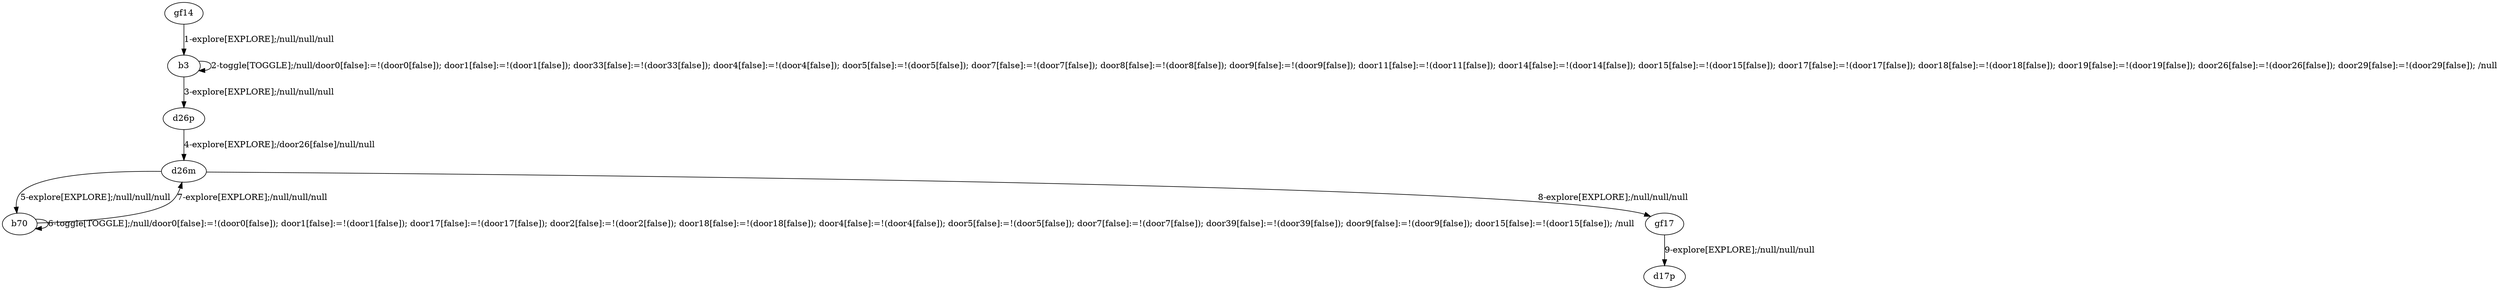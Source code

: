 # Total number of goals covered by this test: 1
# b70 --> d26m

digraph g {
"gf14" -> "b3" [label = "1-explore[EXPLORE];/null/null/null"];
"b3" -> "b3" [label = "2-toggle[TOGGLE];/null/door0[false]:=!(door0[false]); door1[false]:=!(door1[false]); door33[false]:=!(door33[false]); door4[false]:=!(door4[false]); door5[false]:=!(door5[false]); door7[false]:=!(door7[false]); door8[false]:=!(door8[false]); door9[false]:=!(door9[false]); door11[false]:=!(door11[false]); door14[false]:=!(door14[false]); door15[false]:=!(door15[false]); door17[false]:=!(door17[false]); door18[false]:=!(door18[false]); door19[false]:=!(door19[false]); door26[false]:=!(door26[false]); door29[false]:=!(door29[false]); /null"];
"b3" -> "d26p" [label = "3-explore[EXPLORE];/null/null/null"];
"d26p" -> "d26m" [label = "4-explore[EXPLORE];/door26[false]/null/null"];
"d26m" -> "b70" [label = "5-explore[EXPLORE];/null/null/null"];
"b70" -> "b70" [label = "6-toggle[TOGGLE];/null/door0[false]:=!(door0[false]); door1[false]:=!(door1[false]); door17[false]:=!(door17[false]); door2[false]:=!(door2[false]); door18[false]:=!(door18[false]); door4[false]:=!(door4[false]); door5[false]:=!(door5[false]); door7[false]:=!(door7[false]); door39[false]:=!(door39[false]); door9[false]:=!(door9[false]); door15[false]:=!(door15[false]); /null"];
"b70" -> "d26m" [label = "7-explore[EXPLORE];/null/null/null"];
"d26m" -> "gf17" [label = "8-explore[EXPLORE];/null/null/null"];
"gf17" -> "d17p" [label = "9-explore[EXPLORE];/null/null/null"];
}
